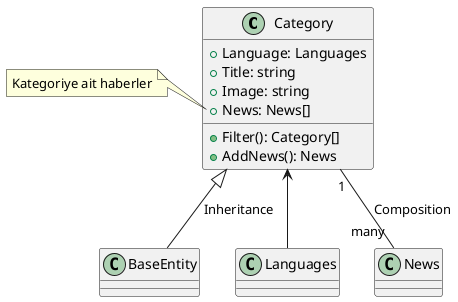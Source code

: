 @startuml Category Class Diagram

class Category  {
    + Language: Languages
    + Title: string 
    + Image: string
    + News: News[] 

    + Filter(): Category[]
    + AddNews(): News
}

Category <|-- BaseEntity: Inheritance
Category <-- Languages
Category "1" -- "many" News: Composition

note left of Category::News 
Kategoriye ait haberler
end note
 
@enduml